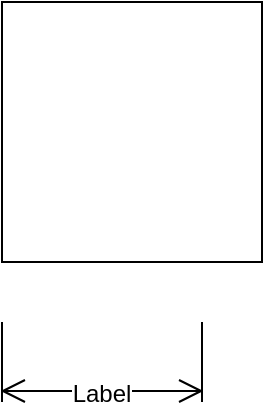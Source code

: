 <mxfile version="20.0.4" type="github"><diagram id="VxK-K9ZygbtOCmr_fMsx" name="Page-1"><mxGraphModel dx="1422" dy="762" grid="1" gridSize="10" guides="1" tooltips="1" connect="1" arrows="1" fold="1" page="1" pageScale="1" pageWidth="827" pageHeight="1169" math="0" shadow="0"><root><mxCell id="0"/><mxCell id="1" parent="0"/><mxCell id="qaDeAeeVyoGewmc36EqI-1" value="" style="whiteSpace=wrap;html=1;aspect=fixed;" parent="1" vertex="1"><mxGeometry x="240" y="240" width="130" height="130" as="geometry"/></mxCell><mxCell id="qaDeAeeVyoGewmc36EqI-2" value="Label" style="shape=dimension;whiteSpace=wrap;html=1;align=center;points=[];verticalAlign=bottom;spacingBottom=-5;labelBackgroundColor=#ffffff" parent="1" vertex="1"><mxGeometry x="240" y="400" width="100" height="40" as="geometry"/></mxCell></root></mxGraphModel></diagram></mxfile>